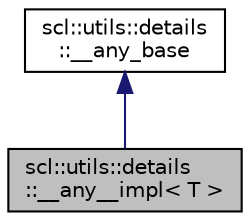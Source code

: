 digraph "scl::utils::details::__any__impl&lt; T &gt;"
{
  edge [fontname="Helvetica",fontsize="10",labelfontname="Helvetica",labelfontsize="10"];
  node [fontname="Helvetica",fontsize="10",shape=record];
  Node2 [label="scl::utils::details\l::__any__impl\< T \>",height=0.2,width=0.4,color="black", fillcolor="grey75", style="filled", fontcolor="black"];
  Node3 -> Node2 [dir="back",color="midnightblue",fontsize="10",style="solid",fontname="Helvetica"];
  Node3 [label="scl::utils::details\l::__any_base",height=0.2,width=0.4,color="black", fillcolor="white", style="filled",URL="$structscl_1_1utils_1_1details_1_1____any__base.html"];
}
